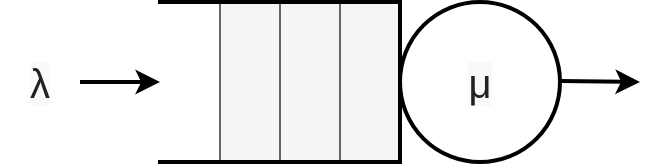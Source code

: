 <mxfile version="24.7.8">
  <diagram name="Page-1" id="apXZC0DcTpMQ4_glA_Rj">
    <mxGraphModel dx="2586" dy="1037" grid="1" gridSize="10" guides="1" tooltips="1" connect="1" arrows="1" fold="1" page="1" pageScale="1" pageWidth="1169" pageHeight="827" math="0" shadow="0">
      <root>
        <mxCell id="0" />
        <mxCell id="1" parent="0" />
        <mxCell id="qr-spVeNHMmCQshMZmpl-5" value="" style="rounded=0;whiteSpace=wrap;html=1;fillColor=#f5f5f5;fontColor=#333333;strokeColor=#666666;" vertex="1" parent="1">
          <mxGeometry x="370" y="280" width="30" height="80" as="geometry" />
        </mxCell>
        <mxCell id="qr-spVeNHMmCQshMZmpl-6" value="" style="rounded=0;whiteSpace=wrap;html=1;fillColor=#f5f5f5;fontColor=#333333;strokeColor=#666666;" vertex="1" parent="1">
          <mxGeometry x="340" y="280" width="30" height="80" as="geometry" />
        </mxCell>
        <mxCell id="qr-spVeNHMmCQshMZmpl-7" value="" style="rounded=0;whiteSpace=wrap;html=1;fillColor=#f5f5f5;fontColor=#333333;strokeColor=#666666;" vertex="1" parent="1">
          <mxGeometry x="310" y="280" width="30" height="80" as="geometry" />
        </mxCell>
        <mxCell id="qr-spVeNHMmCQshMZmpl-4" value="" style="shape=partialRectangle;whiteSpace=wrap;html=1;bottom=1;right=1;left=1;top=0;fillColor=none;routingCenterX=-0.5;rotation=-90;strokeWidth=2;" vertex="1" parent="1">
          <mxGeometry x="300" y="260" width="80" height="120" as="geometry" />
        </mxCell>
        <mxCell id="qr-spVeNHMmCQshMZmpl-8" value="&lt;span style=&quot;color: rgb(32, 33, 34); font-family: sans-serif; font-size: 20px; text-align: left; background-color: rgb(248, 249, 250);&quot;&gt;λ&lt;/span&gt;" style="text;html=1;align=center;verticalAlign=middle;whiteSpace=wrap;rounded=0;fontSize=20;" vertex="1" parent="1">
          <mxGeometry x="200" y="305" width="40" height="30" as="geometry" />
        </mxCell>
        <mxCell id="qr-spVeNHMmCQshMZmpl-10" value="" style="ellipse;whiteSpace=wrap;html=1;aspect=fixed;strokeWidth=2;" vertex="1" parent="1">
          <mxGeometry x="400" y="280" width="80" height="80" as="geometry" />
        </mxCell>
        <mxCell id="qr-spVeNHMmCQshMZmpl-11" value="&lt;span style=&quot;color: rgb(32, 33, 34); font-family: sans-serif; text-align: left; background-color: rgb(248, 249, 250);&quot;&gt;&lt;font style=&quot;font-size: 20px;&quot;&gt;μ&lt;/font&gt;&lt;/span&gt;" style="text;html=1;align=center;verticalAlign=middle;whiteSpace=wrap;rounded=0;fontSize=20;" vertex="1" parent="1">
          <mxGeometry x="420" y="305" width="40" height="30" as="geometry" />
        </mxCell>
        <mxCell id="qr-spVeNHMmCQshMZmpl-14" value="" style="endArrow=classic;html=1;rounded=0;exitX=1;exitY=0.5;exitDx=0;exitDy=0;strokeWidth=2;" edge="1" parent="1" source="qr-spVeNHMmCQshMZmpl-8" target="qr-spVeNHMmCQshMZmpl-4">
          <mxGeometry width="50" height="50" relative="1" as="geometry">
            <mxPoint x="240" y="320" as="sourcePoint" />
            <mxPoint x="260" y="410" as="targetPoint" />
          </mxGeometry>
        </mxCell>
        <mxCell id="qr-spVeNHMmCQshMZmpl-15" value="" style="endArrow=classic;html=1;rounded=0;exitX=1;exitY=0.5;exitDx=0;exitDy=0;strokeWidth=2;" edge="1" parent="1">
          <mxGeometry width="50" height="50" relative="1" as="geometry">
            <mxPoint x="480" y="319.5" as="sourcePoint" />
            <mxPoint x="520" y="320" as="targetPoint" />
          </mxGeometry>
        </mxCell>
      </root>
    </mxGraphModel>
  </diagram>
</mxfile>

